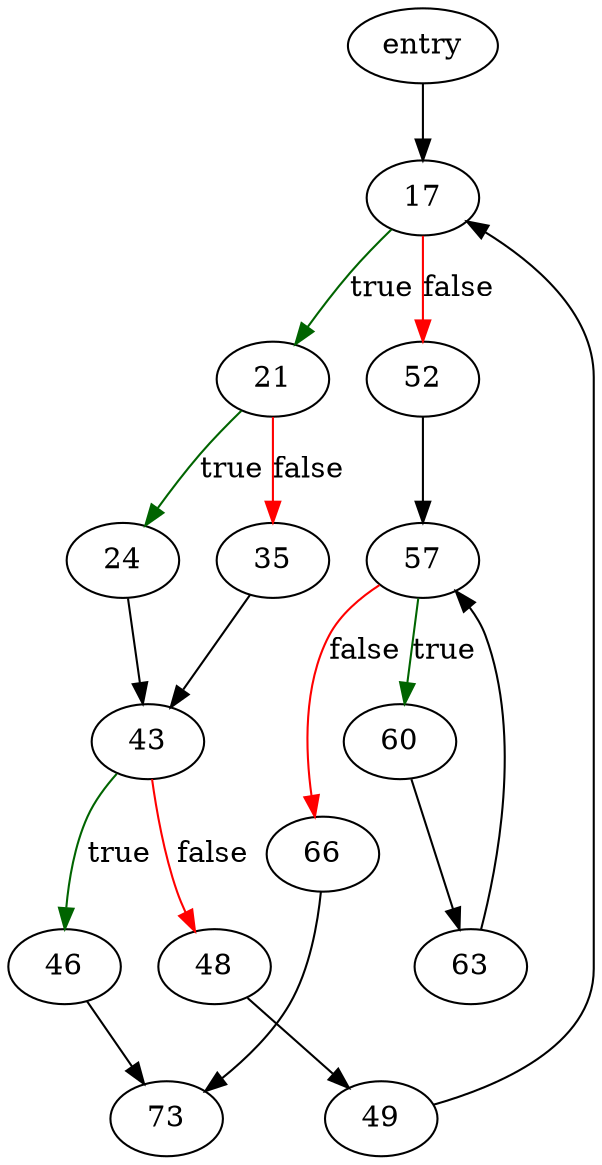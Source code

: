 digraph "vdbeMergeEngineInit" {
	// Node definitions.
	3 [label=entry];
	17;
	21;
	24;
	35;
	43;
	46;
	48;
	49;
	52;
	57;
	60;
	63;
	66;
	73;

	// Edge definitions.
	3 -> 17;
	17 -> 21 [
		color=darkgreen
		label=true
	];
	17 -> 52 [
		color=red
		label=false
	];
	21 -> 24 [
		color=darkgreen
		label=true
	];
	21 -> 35 [
		color=red
		label=false
	];
	24 -> 43;
	35 -> 43;
	43 -> 46 [
		color=darkgreen
		label=true
	];
	43 -> 48 [
		color=red
		label=false
	];
	46 -> 73;
	48 -> 49;
	49 -> 17;
	52 -> 57;
	57 -> 60 [
		color=darkgreen
		label=true
	];
	57 -> 66 [
		color=red
		label=false
	];
	60 -> 63;
	63 -> 57;
	66 -> 73;
}